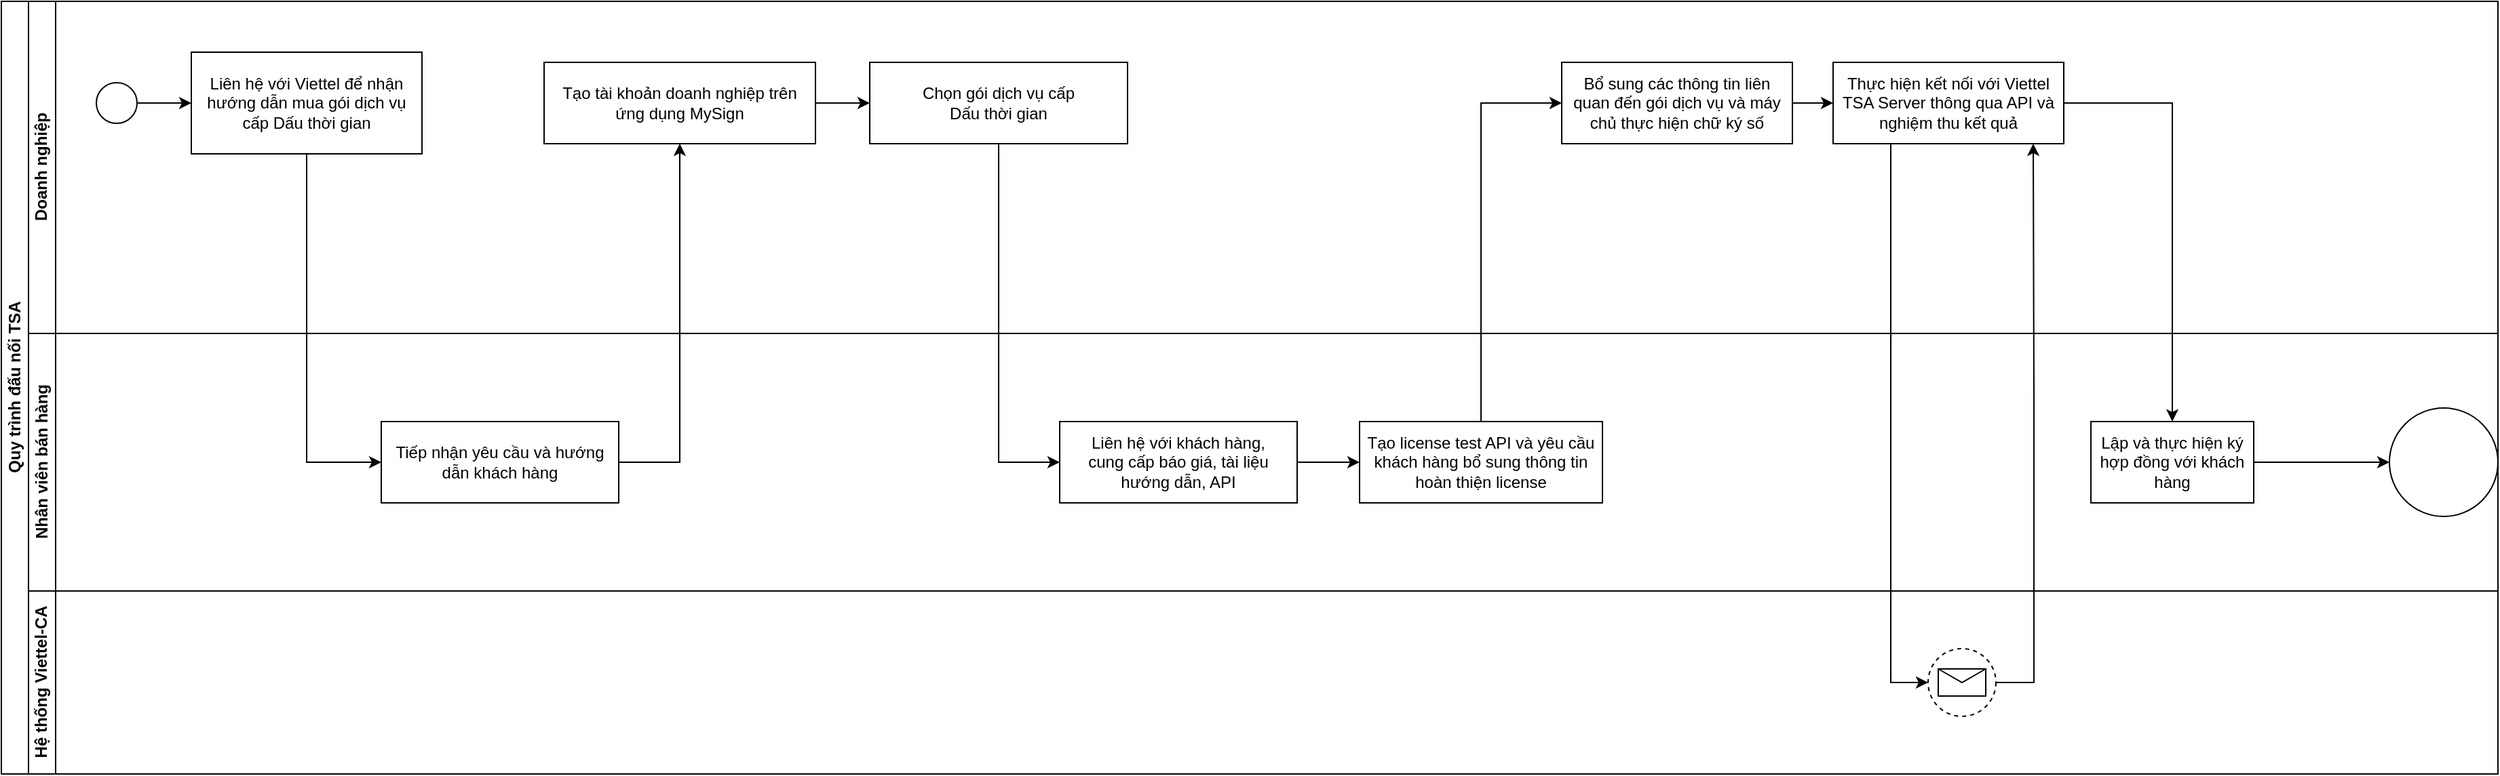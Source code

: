 <mxfile version="22.1.21" type="github">
  <diagram id="prtHgNgQTEPvFCAcTncT" name="Page-1">
    <mxGraphModel dx="1247" dy="649" grid="1" gridSize="10" guides="1" tooltips="1" connect="1" arrows="1" fold="1" page="1" pageScale="1" pageWidth="827" pageHeight="1169" math="0" shadow="0">
      <root>
        <mxCell id="0" />
        <mxCell id="1" parent="0" />
        <mxCell id="dNxyNK7c78bLwvsdeMH5-19" value="Quy trình đấu nối TSA" style="swimlane;html=1;childLayout=stackLayout;resizeParent=1;resizeParentMax=0;horizontal=0;startSize=20;horizontalStack=0;" parent="1" vertex="1">
          <mxGeometry x="120" y="120" width="1840" height="570" as="geometry" />
        </mxCell>
        <mxCell id="dNxyNK7c78bLwvsdeMH5-20" value="Doanh nghiệp" style="swimlane;html=1;startSize=20;horizontal=0;" parent="dNxyNK7c78bLwvsdeMH5-19" vertex="1">
          <mxGeometry x="20" width="1820" height="245" as="geometry" />
        </mxCell>
        <mxCell id="dNxyNK7c78bLwvsdeMH5-25" value="" style="edgeStyle=orthogonalEdgeStyle;rounded=0;orthogonalLoop=1;jettySize=auto;html=1;" parent="dNxyNK7c78bLwvsdeMH5-20" source="dNxyNK7c78bLwvsdeMH5-23" target="dNxyNK7c78bLwvsdeMH5-24" edge="1">
          <mxGeometry relative="1" as="geometry" />
        </mxCell>
        <mxCell id="dNxyNK7c78bLwvsdeMH5-23" value="" style="ellipse;whiteSpace=wrap;html=1;" parent="dNxyNK7c78bLwvsdeMH5-20" vertex="1">
          <mxGeometry x="50" y="60" width="30" height="30" as="geometry" />
        </mxCell>
        <mxCell id="dNxyNK7c78bLwvsdeMH5-24" value="Liên hệ với Viettel để nhận hướng dẫn mua gói dịch vụ cấp Dấu thời gian" style="rounded=0;whiteSpace=wrap;html=1;fontFamily=Helvetica;fontSize=12;fontColor=#000000;align=center;" parent="dNxyNK7c78bLwvsdeMH5-20" vertex="1">
          <mxGeometry x="120" y="37.5" width="170" height="75" as="geometry" />
        </mxCell>
        <mxCell id="6jg0AIKtms3DlK0bJASd-9" value="" style="edgeStyle=orthogonalEdgeStyle;rounded=0;orthogonalLoop=1;jettySize=auto;html=1;" edge="1" parent="dNxyNK7c78bLwvsdeMH5-20" source="6jg0AIKtms3DlK0bJASd-6" target="6jg0AIKtms3DlK0bJASd-8">
          <mxGeometry relative="1" as="geometry" />
        </mxCell>
        <mxCell id="6jg0AIKtms3DlK0bJASd-6" value="Tạo tài khoản doanh nghiệp trên &lt;br&gt;ứng dụng MySign" style="whiteSpace=wrap;html=1;fontColor=#000000;rounded=0;" vertex="1" parent="dNxyNK7c78bLwvsdeMH5-20">
          <mxGeometry x="380" y="45" width="200" height="60" as="geometry" />
        </mxCell>
        <mxCell id="6jg0AIKtms3DlK0bJASd-8" value="Chọn gói dịch vụ cấp &lt;br&gt;Dấu thời gian" style="whiteSpace=wrap;html=1;fontColor=#000000;rounded=0;" vertex="1" parent="dNxyNK7c78bLwvsdeMH5-20">
          <mxGeometry x="620" y="45" width="190" height="60" as="geometry" />
        </mxCell>
        <mxCell id="6jg0AIKtms3DlK0bJASd-17" value="" style="edgeStyle=orthogonalEdgeStyle;rounded=0;orthogonalLoop=1;jettySize=auto;html=1;" edge="1" parent="dNxyNK7c78bLwvsdeMH5-20" source="6jg0AIKtms3DlK0bJASd-14" target="6jg0AIKtms3DlK0bJASd-16">
          <mxGeometry relative="1" as="geometry" />
        </mxCell>
        <mxCell id="6jg0AIKtms3DlK0bJASd-14" value="Bổ sung các thông tin liên &lt;br&gt;quan đến gói dịch vụ và máy chủ thực hiện chữ ký số" style="whiteSpace=wrap;html=1;fontColor=#000000;rounded=0;" vertex="1" parent="dNxyNK7c78bLwvsdeMH5-20">
          <mxGeometry x="1130" y="45" width="170" height="60" as="geometry" />
        </mxCell>
        <mxCell id="6jg0AIKtms3DlK0bJASd-16" value="Thực hiện kết nối với Viettel TSA Server thông qua API và nghiệm thu kết quả" style="whiteSpace=wrap;html=1;fontColor=#000000;rounded=0;" vertex="1" parent="dNxyNK7c78bLwvsdeMH5-20">
          <mxGeometry x="1330" y="45" width="170" height="60" as="geometry" />
        </mxCell>
        <mxCell id="6jg0AIKtms3DlK0bJASd-22" style="edgeStyle=orthogonalEdgeStyle;rounded=0;orthogonalLoop=1;jettySize=auto;html=1;entryX=0.75;entryY=1;entryDx=0;entryDy=0;exitX=1;exitY=0.5;exitDx=0;exitDy=0;exitPerimeter=0;" edge="1" parent="dNxyNK7c78bLwvsdeMH5-20" source="6jg0AIKtms3DlK0bJASd-20">
          <mxGeometry relative="1" as="geometry">
            <mxPoint x="1470.0" y="502.478" as="sourcePoint" />
            <mxPoint x="1477.5" y="105" as="targetPoint" />
            <Array as="points">
              <mxPoint x="1478" y="502" />
              <mxPoint x="1478" y="291" />
            </Array>
          </mxGeometry>
        </mxCell>
        <mxCell id="dNxyNK7c78bLwvsdeMH5-21" value="Nhân viên bán hàng" style="swimlane;html=1;startSize=20;horizontal=0;" parent="dNxyNK7c78bLwvsdeMH5-19" vertex="1">
          <mxGeometry x="20" y="245" width="1820" height="190" as="geometry" />
        </mxCell>
        <mxCell id="6jg0AIKtms3DlK0bJASd-4" value="Tiếp nhận yêu cầu và hướng dẫn khách hàng" style="whiteSpace=wrap;html=1;fontColor=#000000;rounded=0;" vertex="1" parent="dNxyNK7c78bLwvsdeMH5-21">
          <mxGeometry x="260" y="65" width="175" height="60" as="geometry" />
        </mxCell>
        <mxCell id="6jg0AIKtms3DlK0bJASd-13" value="" style="edgeStyle=orthogonalEdgeStyle;rounded=0;orthogonalLoop=1;jettySize=auto;html=1;" edge="1" parent="dNxyNK7c78bLwvsdeMH5-21" source="6jg0AIKtms3DlK0bJASd-10" target="6jg0AIKtms3DlK0bJASd-12">
          <mxGeometry relative="1" as="geometry" />
        </mxCell>
        <mxCell id="6jg0AIKtms3DlK0bJASd-10" value="Liên hệ với khách hàng, &lt;br&gt;cung cấp báo giá, tài liệu &lt;br&gt;hướng dẫn, API" style="whiteSpace=wrap;html=1;fontColor=#000000;rounded=0;" vertex="1" parent="dNxyNK7c78bLwvsdeMH5-21">
          <mxGeometry x="760" y="65" width="175" height="60" as="geometry" />
        </mxCell>
        <mxCell id="6jg0AIKtms3DlK0bJASd-12" value="Tạo license test API và yêu cầu khách hàng bổ sung thông tin hoàn thiện license" style="whiteSpace=wrap;html=1;fontColor=#000000;rounded=0;" vertex="1" parent="dNxyNK7c78bLwvsdeMH5-21">
          <mxGeometry x="981" y="65" width="179" height="60" as="geometry" />
        </mxCell>
        <mxCell id="6jg0AIKtms3DlK0bJASd-26" value="" style="edgeStyle=orthogonalEdgeStyle;rounded=0;orthogonalLoop=1;jettySize=auto;html=1;" edge="1" parent="dNxyNK7c78bLwvsdeMH5-21" source="6jg0AIKtms3DlK0bJASd-23" target="6jg0AIKtms3DlK0bJASd-25">
          <mxGeometry relative="1" as="geometry" />
        </mxCell>
        <mxCell id="6jg0AIKtms3DlK0bJASd-23" value="Lập và thực hiện ký hợp đồng với khách hàng" style="whiteSpace=wrap;html=1;fontColor=#000000;rounded=0;" vertex="1" parent="dNxyNK7c78bLwvsdeMH5-21">
          <mxGeometry x="1520" y="65" width="120" height="60" as="geometry" />
        </mxCell>
        <mxCell id="6jg0AIKtms3DlK0bJASd-25" value="" style="ellipse;whiteSpace=wrap;html=1;fontColor=#000000;rounded=0;" vertex="1" parent="dNxyNK7c78bLwvsdeMH5-21">
          <mxGeometry x="1740" y="55" width="80" height="80" as="geometry" />
        </mxCell>
        <mxCell id="dNxyNK7c78bLwvsdeMH5-22" value="Hệ thống Viettel-CA" style="swimlane;html=1;startSize=20;horizontal=0;" parent="dNxyNK7c78bLwvsdeMH5-19" vertex="1">
          <mxGeometry x="20" y="435" width="1820" height="135" as="geometry" />
        </mxCell>
        <mxCell id="6jg0AIKtms3DlK0bJASd-20" value="" style="points=[[0.145,0.145,0],[0.5,0,0],[0.855,0.145,0],[1,0.5,0],[0.855,0.855,0],[0.5,1,0],[0.145,0.855,0],[0,0.5,0]];shape=mxgraph.bpmn.event;html=1;verticalLabelPosition=bottom;labelBackgroundColor=#ffffff;verticalAlign=top;align=center;perimeter=ellipsePerimeter;outlineConnect=0;aspect=fixed;outline=eventNonint;symbol=message;" vertex="1" parent="dNxyNK7c78bLwvsdeMH5-22">
          <mxGeometry x="1400" y="42.5" width="50" height="50" as="geometry" />
        </mxCell>
        <mxCell id="6jg0AIKtms3DlK0bJASd-5" value="" style="edgeStyle=orthogonalEdgeStyle;rounded=0;orthogonalLoop=1;jettySize=auto;html=1;entryX=0;entryY=0.5;entryDx=0;entryDy=0;" edge="1" parent="dNxyNK7c78bLwvsdeMH5-19" source="dNxyNK7c78bLwvsdeMH5-24" target="6jg0AIKtms3DlK0bJASd-4">
          <mxGeometry relative="1" as="geometry" />
        </mxCell>
        <mxCell id="6jg0AIKtms3DlK0bJASd-7" value="" style="edgeStyle=orthogonalEdgeStyle;rounded=0;orthogonalLoop=1;jettySize=auto;html=1;exitX=1;exitY=0.5;exitDx=0;exitDy=0;" edge="1" parent="dNxyNK7c78bLwvsdeMH5-19" source="6jg0AIKtms3DlK0bJASd-4" target="6jg0AIKtms3DlK0bJASd-6">
          <mxGeometry relative="1" as="geometry" />
        </mxCell>
        <mxCell id="6jg0AIKtms3DlK0bJASd-11" style="edgeStyle=orthogonalEdgeStyle;rounded=0;orthogonalLoop=1;jettySize=auto;html=1;entryX=0;entryY=0.5;entryDx=0;entryDy=0;" edge="1" parent="dNxyNK7c78bLwvsdeMH5-19" source="6jg0AIKtms3DlK0bJASd-8" target="6jg0AIKtms3DlK0bJASd-10">
          <mxGeometry relative="1" as="geometry" />
        </mxCell>
        <mxCell id="6jg0AIKtms3DlK0bJASd-15" style="edgeStyle=orthogonalEdgeStyle;rounded=0;orthogonalLoop=1;jettySize=auto;html=1;entryX=0;entryY=0.5;entryDx=0;entryDy=0;" edge="1" parent="dNxyNK7c78bLwvsdeMH5-19" source="6jg0AIKtms3DlK0bJASd-12" target="6jg0AIKtms3DlK0bJASd-14">
          <mxGeometry relative="1" as="geometry" />
        </mxCell>
        <mxCell id="6jg0AIKtms3DlK0bJASd-21" style="edgeStyle=orthogonalEdgeStyle;rounded=0;orthogonalLoop=1;jettySize=auto;html=1;exitX=0.25;exitY=1;exitDx=0;exitDy=0;entryX=0;entryY=0.5;entryDx=0;entryDy=0;entryPerimeter=0;" edge="1" parent="dNxyNK7c78bLwvsdeMH5-19" source="6jg0AIKtms3DlK0bJASd-16" target="6jg0AIKtms3DlK0bJASd-20">
          <mxGeometry relative="1" as="geometry" />
        </mxCell>
        <mxCell id="6jg0AIKtms3DlK0bJASd-24" value="" style="edgeStyle=orthogonalEdgeStyle;rounded=0;orthogonalLoop=1;jettySize=auto;html=1;" edge="1" parent="dNxyNK7c78bLwvsdeMH5-19" source="6jg0AIKtms3DlK0bJASd-16" target="6jg0AIKtms3DlK0bJASd-23">
          <mxGeometry relative="1" as="geometry" />
        </mxCell>
      </root>
    </mxGraphModel>
  </diagram>
</mxfile>
